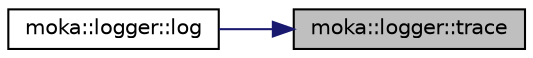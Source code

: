 digraph "moka::logger::trace"
{
 // LATEX_PDF_SIZE
  edge [fontname="Helvetica",fontsize="10",labelfontname="Helvetica",labelfontsize="10"];
  node [fontname="Helvetica",fontsize="10",shape=record];
  rankdir="RL";
  Node19 [label="moka::logger::trace",height=0.2,width=0.4,color="black", fillcolor="grey75", style="filled", fontcolor="black",tooltip="Write some trace-level information to the log."];
  Node19 -> Node20 [dir="back",color="midnightblue",fontsize="10",style="solid",fontname="Helvetica"];
  Node20 [label="moka::logger::log",height=0.2,width=0.4,color="black", fillcolor="white", style="filled",URL="$classmoka_1_1logger.html#a826aeeb2fcae75b99c72eb9c82b5fa13",tooltip="Write some information to the log."];
}
